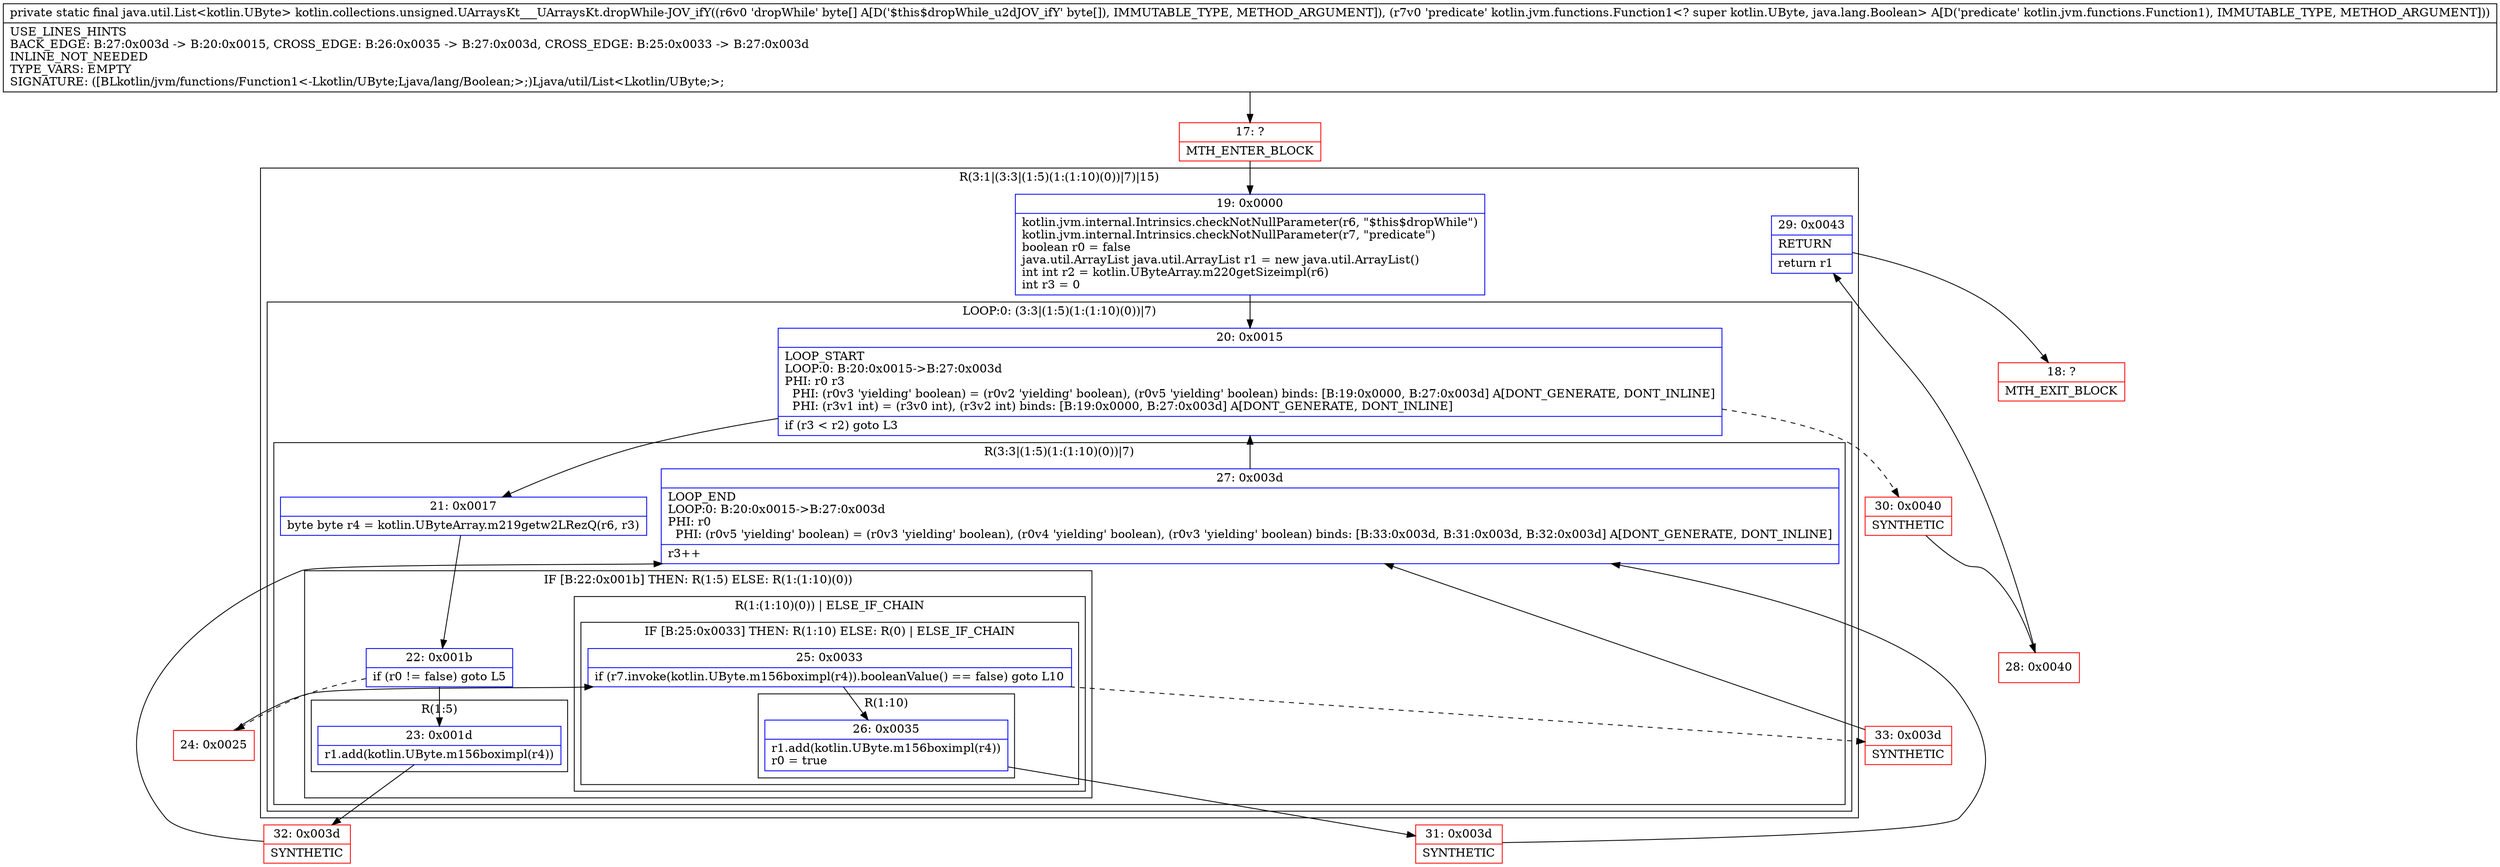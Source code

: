 digraph "CFG forkotlin.collections.unsigned.UArraysKt___UArraysKt.dropWhile\-JOV_ifY([BLkotlin\/jvm\/functions\/Function1;)Ljava\/util\/List;" {
subgraph cluster_Region_405671148 {
label = "R(3:1|(3:3|(1:5)(1:(1:10)(0))|7)|15)";
node [shape=record,color=blue];
Node_19 [shape=record,label="{19\:\ 0x0000|kotlin.jvm.internal.Intrinsics.checkNotNullParameter(r6, \"$this$dropWhile\")\lkotlin.jvm.internal.Intrinsics.checkNotNullParameter(r7, \"predicate\")\lboolean r0 = false\ljava.util.ArrayList java.util.ArrayList r1 = new java.util.ArrayList()\lint int r2 = kotlin.UByteArray.m220getSizeimpl(r6)\lint r3 = 0\l}"];
subgraph cluster_LoopRegion_397428736 {
label = "LOOP:0: (3:3|(1:5)(1:(1:10)(0))|7)";
node [shape=record,color=blue];
Node_20 [shape=record,label="{20\:\ 0x0015|LOOP_START\lLOOP:0: B:20:0x0015\-\>B:27:0x003d\lPHI: r0 r3 \l  PHI: (r0v3 'yielding' boolean) = (r0v2 'yielding' boolean), (r0v5 'yielding' boolean) binds: [B:19:0x0000, B:27:0x003d] A[DONT_GENERATE, DONT_INLINE]\l  PHI: (r3v1 int) = (r3v0 int), (r3v2 int) binds: [B:19:0x0000, B:27:0x003d] A[DONT_GENERATE, DONT_INLINE]\l|if (r3 \< r2) goto L3\l}"];
subgraph cluster_Region_1790112215 {
label = "R(3:3|(1:5)(1:(1:10)(0))|7)";
node [shape=record,color=blue];
Node_21 [shape=record,label="{21\:\ 0x0017|byte byte r4 = kotlin.UByteArray.m219getw2LRezQ(r6, r3)\l}"];
subgraph cluster_IfRegion_1888526196 {
label = "IF [B:22:0x001b] THEN: R(1:5) ELSE: R(1:(1:10)(0))";
node [shape=record,color=blue];
Node_22 [shape=record,label="{22\:\ 0x001b|if (r0 != false) goto L5\l}"];
subgraph cluster_Region_2140234354 {
label = "R(1:5)";
node [shape=record,color=blue];
Node_23 [shape=record,label="{23\:\ 0x001d|r1.add(kotlin.UByte.m156boximpl(r4))\l}"];
}
subgraph cluster_Region_2064064149 {
label = "R(1:(1:10)(0)) | ELSE_IF_CHAIN\l";
node [shape=record,color=blue];
subgraph cluster_IfRegion_506312906 {
label = "IF [B:25:0x0033] THEN: R(1:10) ELSE: R(0) | ELSE_IF_CHAIN\l";
node [shape=record,color=blue];
Node_25 [shape=record,label="{25\:\ 0x0033|if (r7.invoke(kotlin.UByte.m156boximpl(r4)).booleanValue() == false) goto L10\l}"];
subgraph cluster_Region_513567845 {
label = "R(1:10)";
node [shape=record,color=blue];
Node_26 [shape=record,label="{26\:\ 0x0035|r1.add(kotlin.UByte.m156boximpl(r4))\lr0 = true\l}"];
}
subgraph cluster_Region_42699732 {
label = "R(0)";
node [shape=record,color=blue];
}
}
}
}
Node_27 [shape=record,label="{27\:\ 0x003d|LOOP_END\lLOOP:0: B:20:0x0015\-\>B:27:0x003d\lPHI: r0 \l  PHI: (r0v5 'yielding' boolean) = (r0v3 'yielding' boolean), (r0v4 'yielding' boolean), (r0v3 'yielding' boolean) binds: [B:33:0x003d, B:31:0x003d, B:32:0x003d] A[DONT_GENERATE, DONT_INLINE]\l|r3++\l}"];
}
}
Node_29 [shape=record,label="{29\:\ 0x0043|RETURN\l|return r1\l}"];
}
Node_17 [shape=record,color=red,label="{17\:\ ?|MTH_ENTER_BLOCK\l}"];
Node_32 [shape=record,color=red,label="{32\:\ 0x003d|SYNTHETIC\l}"];
Node_24 [shape=record,color=red,label="{24\:\ 0x0025}"];
Node_31 [shape=record,color=red,label="{31\:\ 0x003d|SYNTHETIC\l}"];
Node_33 [shape=record,color=red,label="{33\:\ 0x003d|SYNTHETIC\l}"];
Node_30 [shape=record,color=red,label="{30\:\ 0x0040|SYNTHETIC\l}"];
Node_28 [shape=record,color=red,label="{28\:\ 0x0040}"];
Node_18 [shape=record,color=red,label="{18\:\ ?|MTH_EXIT_BLOCK\l}"];
MethodNode[shape=record,label="{private static final java.util.List\<kotlin.UByte\> kotlin.collections.unsigned.UArraysKt___UArraysKt.dropWhile\-JOV_ifY((r6v0 'dropWhile' byte[] A[D('$this$dropWhile_u2dJOV_ifY' byte[]), IMMUTABLE_TYPE, METHOD_ARGUMENT]), (r7v0 'predicate' kotlin.jvm.functions.Function1\<? super kotlin.UByte, java.lang.Boolean\> A[D('predicate' kotlin.jvm.functions.Function1), IMMUTABLE_TYPE, METHOD_ARGUMENT]))  | USE_LINES_HINTS\lBACK_EDGE: B:27:0x003d \-\> B:20:0x0015, CROSS_EDGE: B:26:0x0035 \-\> B:27:0x003d, CROSS_EDGE: B:25:0x0033 \-\> B:27:0x003d\lINLINE_NOT_NEEDED\lTYPE_VARS: EMPTY\lSIGNATURE: ([BLkotlin\/jvm\/functions\/Function1\<\-Lkotlin\/UByte;Ljava\/lang\/Boolean;\>;)Ljava\/util\/List\<Lkotlin\/UByte;\>;\l}"];
MethodNode -> Node_17;Node_19 -> Node_20;
Node_20 -> Node_21;
Node_20 -> Node_30[style=dashed];
Node_21 -> Node_22;
Node_22 -> Node_23;
Node_22 -> Node_24[style=dashed];
Node_23 -> Node_32;
Node_25 -> Node_26;
Node_25 -> Node_33[style=dashed];
Node_26 -> Node_31;
Node_27 -> Node_20;
Node_29 -> Node_18;
Node_17 -> Node_19;
Node_32 -> Node_27;
Node_24 -> Node_25;
Node_31 -> Node_27;
Node_33 -> Node_27;
Node_30 -> Node_28;
Node_28 -> Node_29;
}

